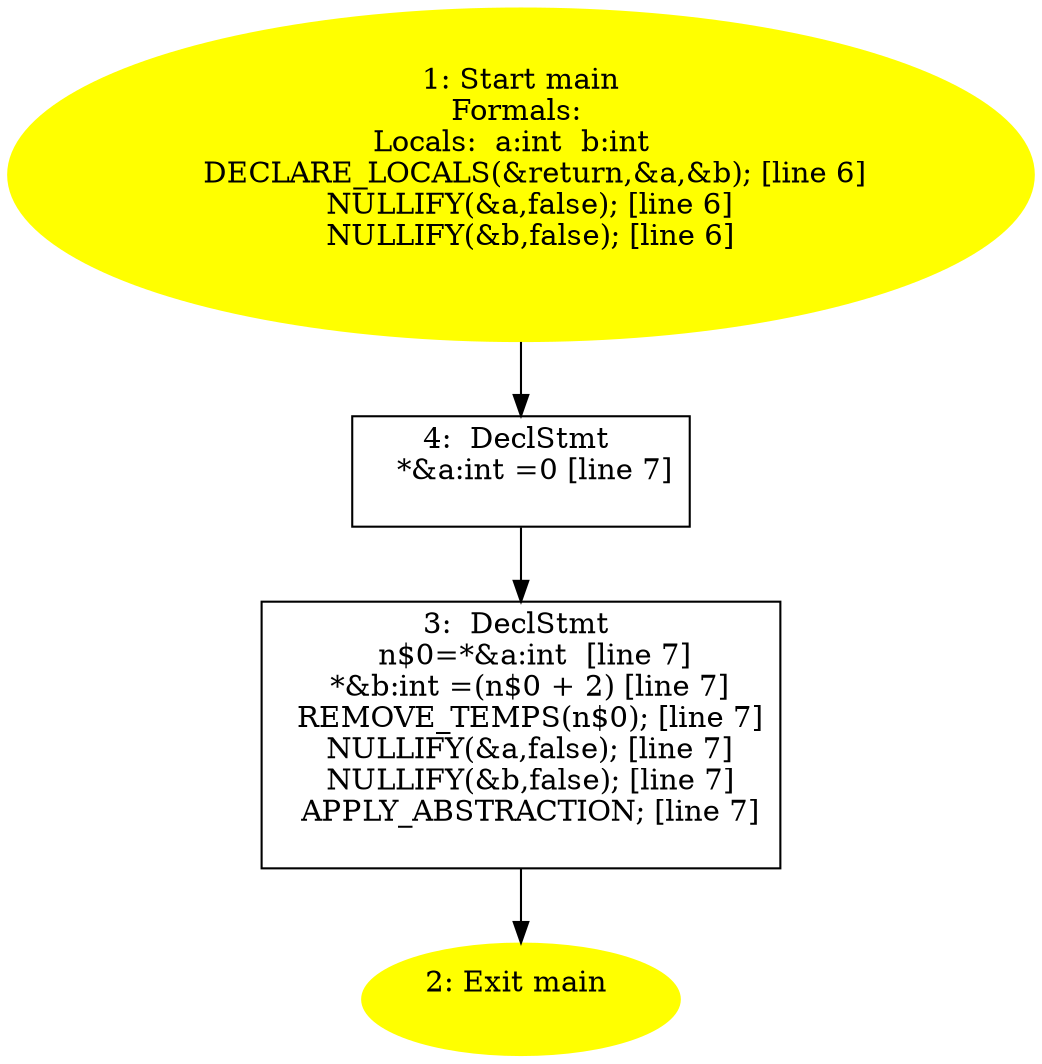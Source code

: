 digraph iCFG {
4 [label="4:  DeclStmt \n   *&a:int =0 [line 7]\n " shape="box"]
	

	 4 -> 3 ;
3 [label="3:  DeclStmt \n   n$0=*&a:int  [line 7]\n  *&b:int =(n$0 + 2) [line 7]\n  REMOVE_TEMPS(n$0); [line 7]\n  NULLIFY(&a,false); [line 7]\n  NULLIFY(&b,false); [line 7]\n  APPLY_ABSTRACTION; [line 7]\n " shape="box"]
	

	 3 -> 2 ;
2 [label="2: Exit main \n  " color=yellow style=filled]
	

1 [label="1: Start main\nFormals: \nLocals:  a:int  b:int  \n   DECLARE_LOCALS(&return,&a,&b); [line 6]\n  NULLIFY(&a,false); [line 6]\n  NULLIFY(&b,false); [line 6]\n " color=yellow style=filled]
	

	 1 -> 4 ;
}

